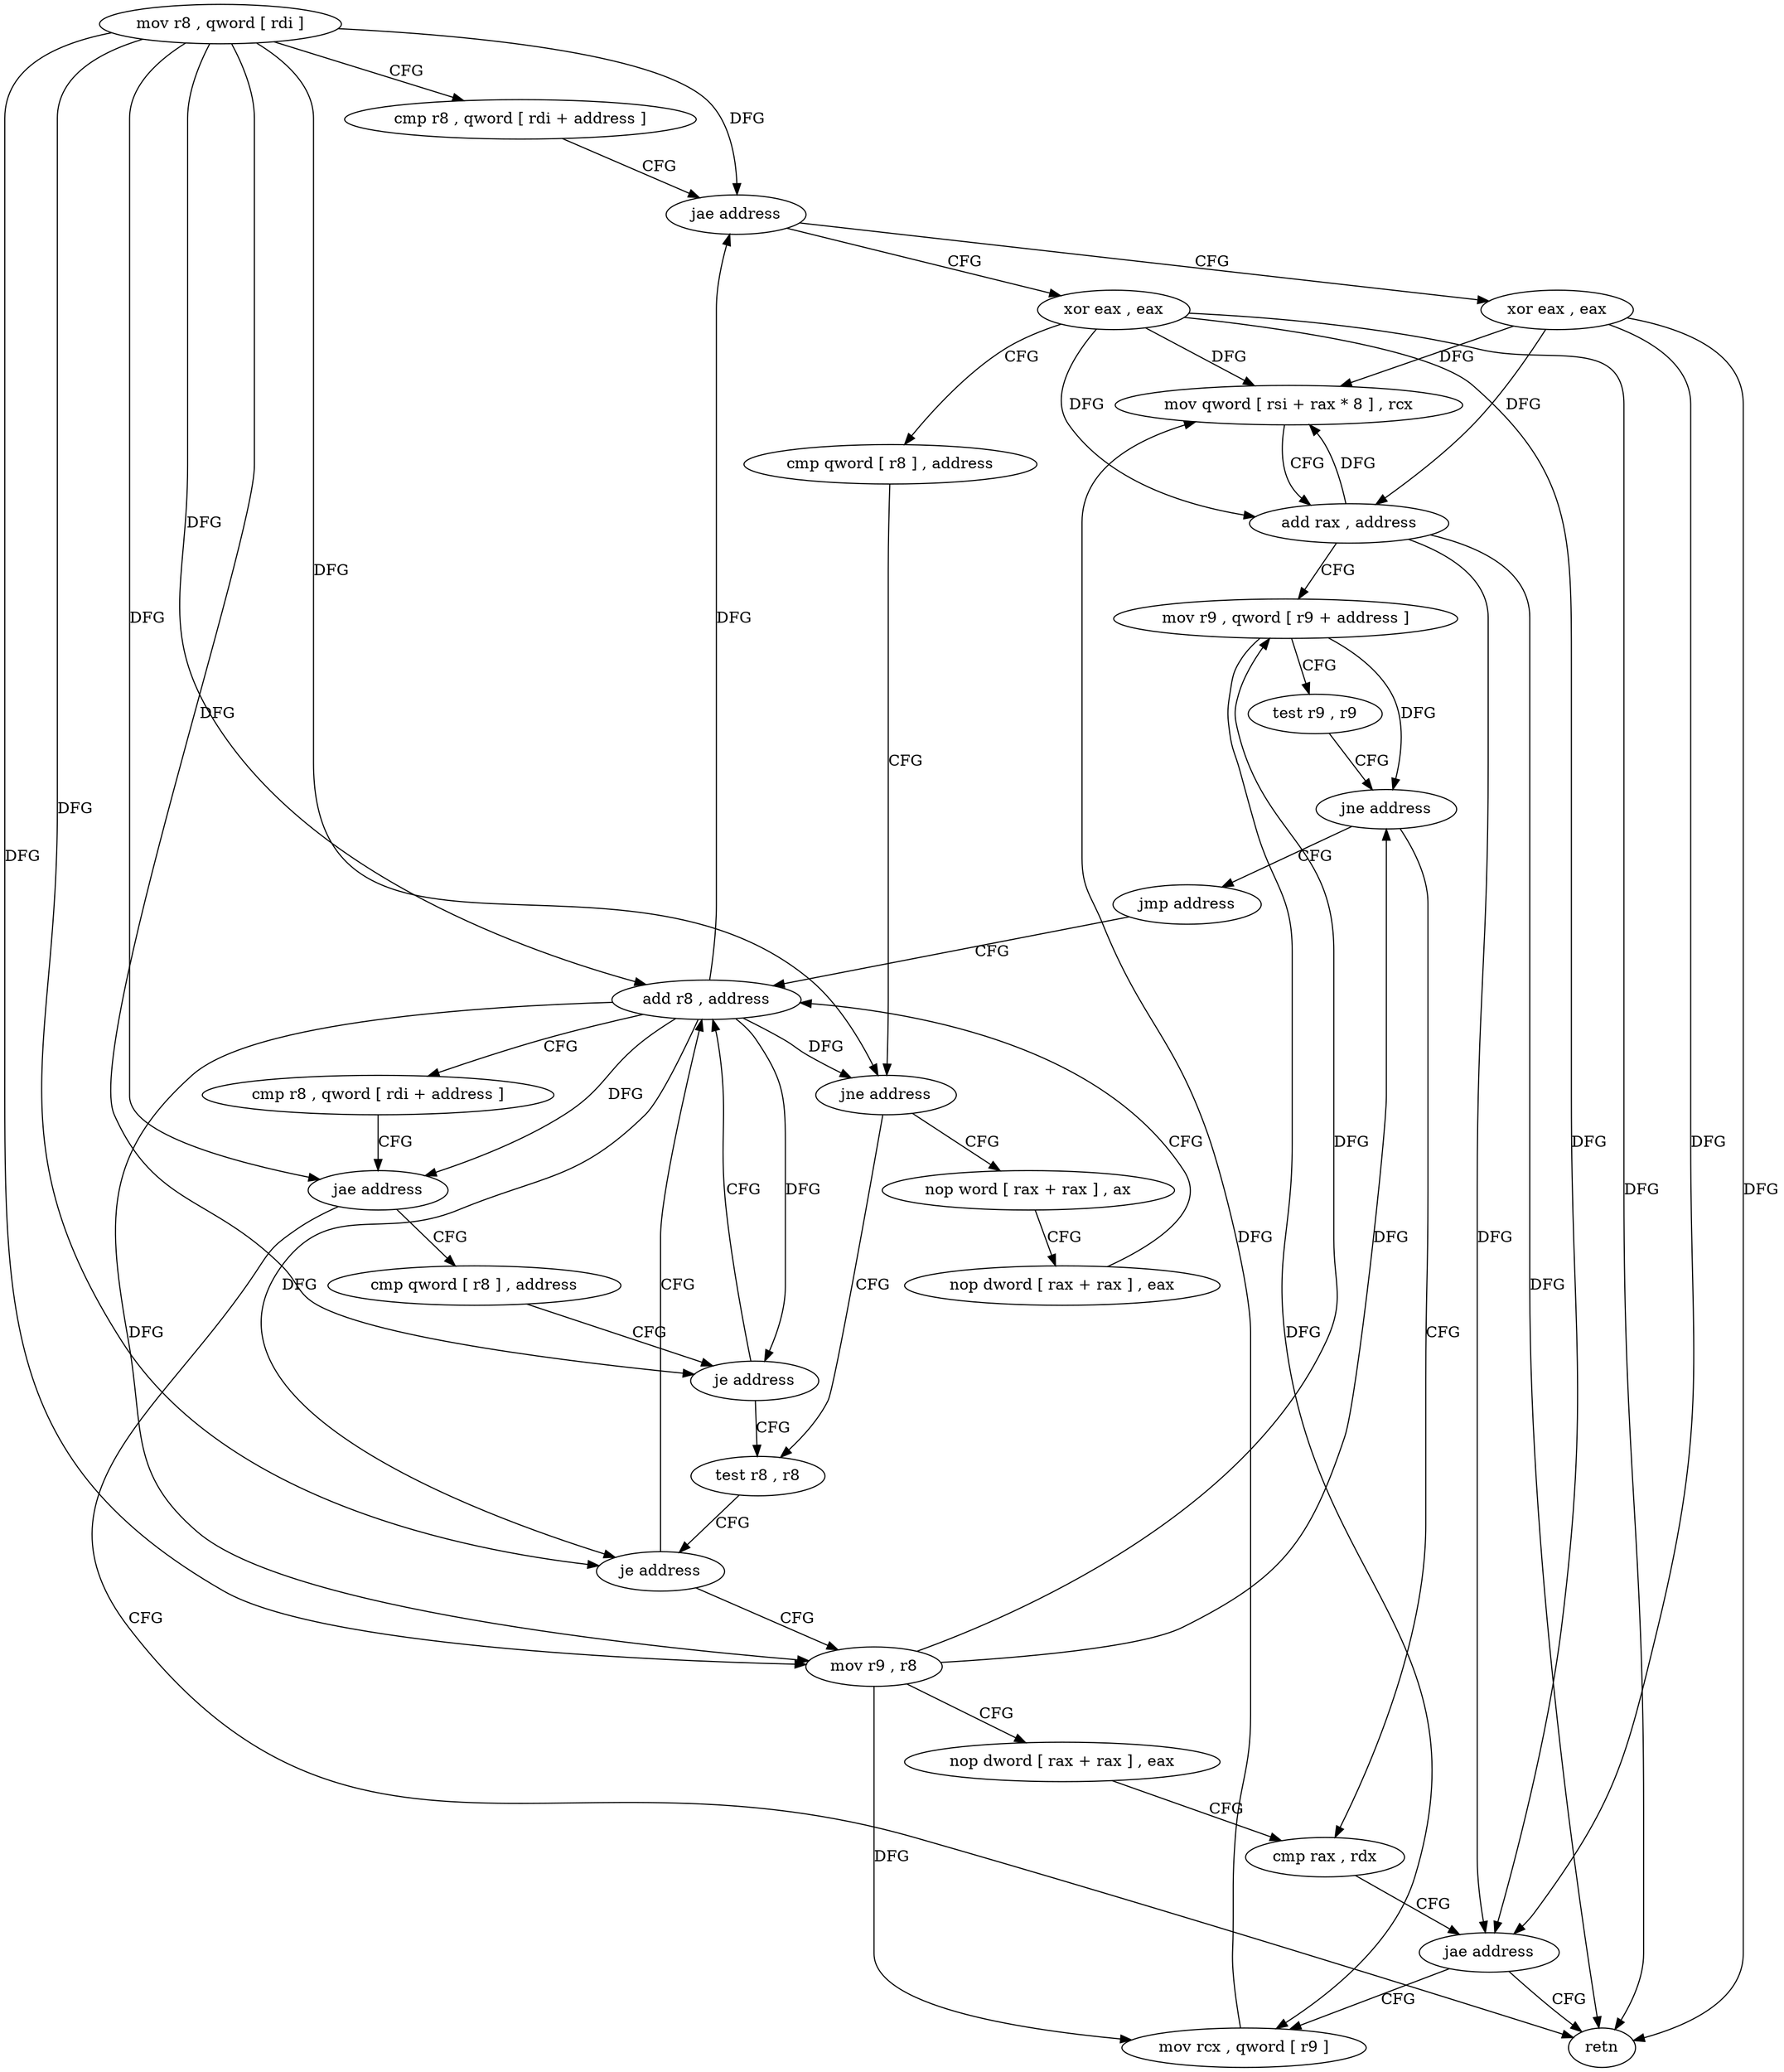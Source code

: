 digraph "func" {
"4220160" [label = "mov r8 , qword [ rdi ]" ]
"4220163" [label = "cmp r8 , qword [ rdi + address ]" ]
"4220167" [label = "jae address" ]
"4220251" [label = "xor eax , eax" ]
"4220169" [label = "xor eax , eax" ]
"4220253" [label = "retn" ]
"4220171" [label = "cmp qword [ r8 ] , address" ]
"4220175" [label = "jne address" ]
"4220208" [label = "test r8 , r8" ]
"4220177" [label = "nop word [ rax + rax ] , ax" ]
"4220211" [label = "je address" ]
"4220192" [label = "add r8 , address" ]
"4220213" [label = "mov r9 , r8" ]
"4220187" [label = "nop dword [ rax + rax ] , eax" ]
"4220196" [label = "cmp r8 , qword [ rdi + address ]" ]
"4220200" [label = "jae address" ]
"4220202" [label = "cmp qword [ r8 ] , address" ]
"4220216" [label = "nop dword [ rax + rax ] , eax" ]
"4220224" [label = "cmp rax , rdx" ]
"4220206" [label = "je address" ]
"4220229" [label = "mov rcx , qword [ r9 ]" ]
"4220232" [label = "mov qword [ rsi + rax * 8 ] , rcx" ]
"4220236" [label = "add rax , address" ]
"4220240" [label = "mov r9 , qword [ r9 + address ]" ]
"4220244" [label = "test r9 , r9" ]
"4220247" [label = "jne address" ]
"4220249" [label = "jmp address" ]
"4220227" [label = "jae address" ]
"4220160" -> "4220163" [ label = "CFG" ]
"4220160" -> "4220167" [ label = "DFG" ]
"4220160" -> "4220175" [ label = "DFG" ]
"4220160" -> "4220211" [ label = "DFG" ]
"4220160" -> "4220192" [ label = "DFG" ]
"4220160" -> "4220200" [ label = "DFG" ]
"4220160" -> "4220213" [ label = "DFG" ]
"4220160" -> "4220206" [ label = "DFG" ]
"4220163" -> "4220167" [ label = "CFG" ]
"4220167" -> "4220251" [ label = "CFG" ]
"4220167" -> "4220169" [ label = "CFG" ]
"4220251" -> "4220253" [ label = "DFG" ]
"4220251" -> "4220227" [ label = "DFG" ]
"4220251" -> "4220232" [ label = "DFG" ]
"4220251" -> "4220236" [ label = "DFG" ]
"4220169" -> "4220171" [ label = "CFG" ]
"4220169" -> "4220253" [ label = "DFG" ]
"4220169" -> "4220227" [ label = "DFG" ]
"4220169" -> "4220232" [ label = "DFG" ]
"4220169" -> "4220236" [ label = "DFG" ]
"4220171" -> "4220175" [ label = "CFG" ]
"4220175" -> "4220208" [ label = "CFG" ]
"4220175" -> "4220177" [ label = "CFG" ]
"4220208" -> "4220211" [ label = "CFG" ]
"4220177" -> "4220187" [ label = "CFG" ]
"4220211" -> "4220192" [ label = "CFG" ]
"4220211" -> "4220213" [ label = "CFG" ]
"4220192" -> "4220196" [ label = "CFG" ]
"4220192" -> "4220175" [ label = "DFG" ]
"4220192" -> "4220211" [ label = "DFG" ]
"4220192" -> "4220167" [ label = "DFG" ]
"4220192" -> "4220200" [ label = "DFG" ]
"4220192" -> "4220213" [ label = "DFG" ]
"4220192" -> "4220206" [ label = "DFG" ]
"4220213" -> "4220216" [ label = "CFG" ]
"4220213" -> "4220229" [ label = "DFG" ]
"4220213" -> "4220240" [ label = "DFG" ]
"4220213" -> "4220247" [ label = "DFG" ]
"4220187" -> "4220192" [ label = "CFG" ]
"4220196" -> "4220200" [ label = "CFG" ]
"4220200" -> "4220253" [ label = "CFG" ]
"4220200" -> "4220202" [ label = "CFG" ]
"4220202" -> "4220206" [ label = "CFG" ]
"4220216" -> "4220224" [ label = "CFG" ]
"4220224" -> "4220227" [ label = "CFG" ]
"4220206" -> "4220192" [ label = "CFG" ]
"4220206" -> "4220208" [ label = "CFG" ]
"4220229" -> "4220232" [ label = "DFG" ]
"4220232" -> "4220236" [ label = "CFG" ]
"4220236" -> "4220240" [ label = "CFG" ]
"4220236" -> "4220253" [ label = "DFG" ]
"4220236" -> "4220227" [ label = "DFG" ]
"4220236" -> "4220232" [ label = "DFG" ]
"4220240" -> "4220244" [ label = "CFG" ]
"4220240" -> "4220229" [ label = "DFG" ]
"4220240" -> "4220247" [ label = "DFG" ]
"4220244" -> "4220247" [ label = "CFG" ]
"4220247" -> "4220224" [ label = "CFG" ]
"4220247" -> "4220249" [ label = "CFG" ]
"4220249" -> "4220192" [ label = "CFG" ]
"4220227" -> "4220253" [ label = "CFG" ]
"4220227" -> "4220229" [ label = "CFG" ]
}

